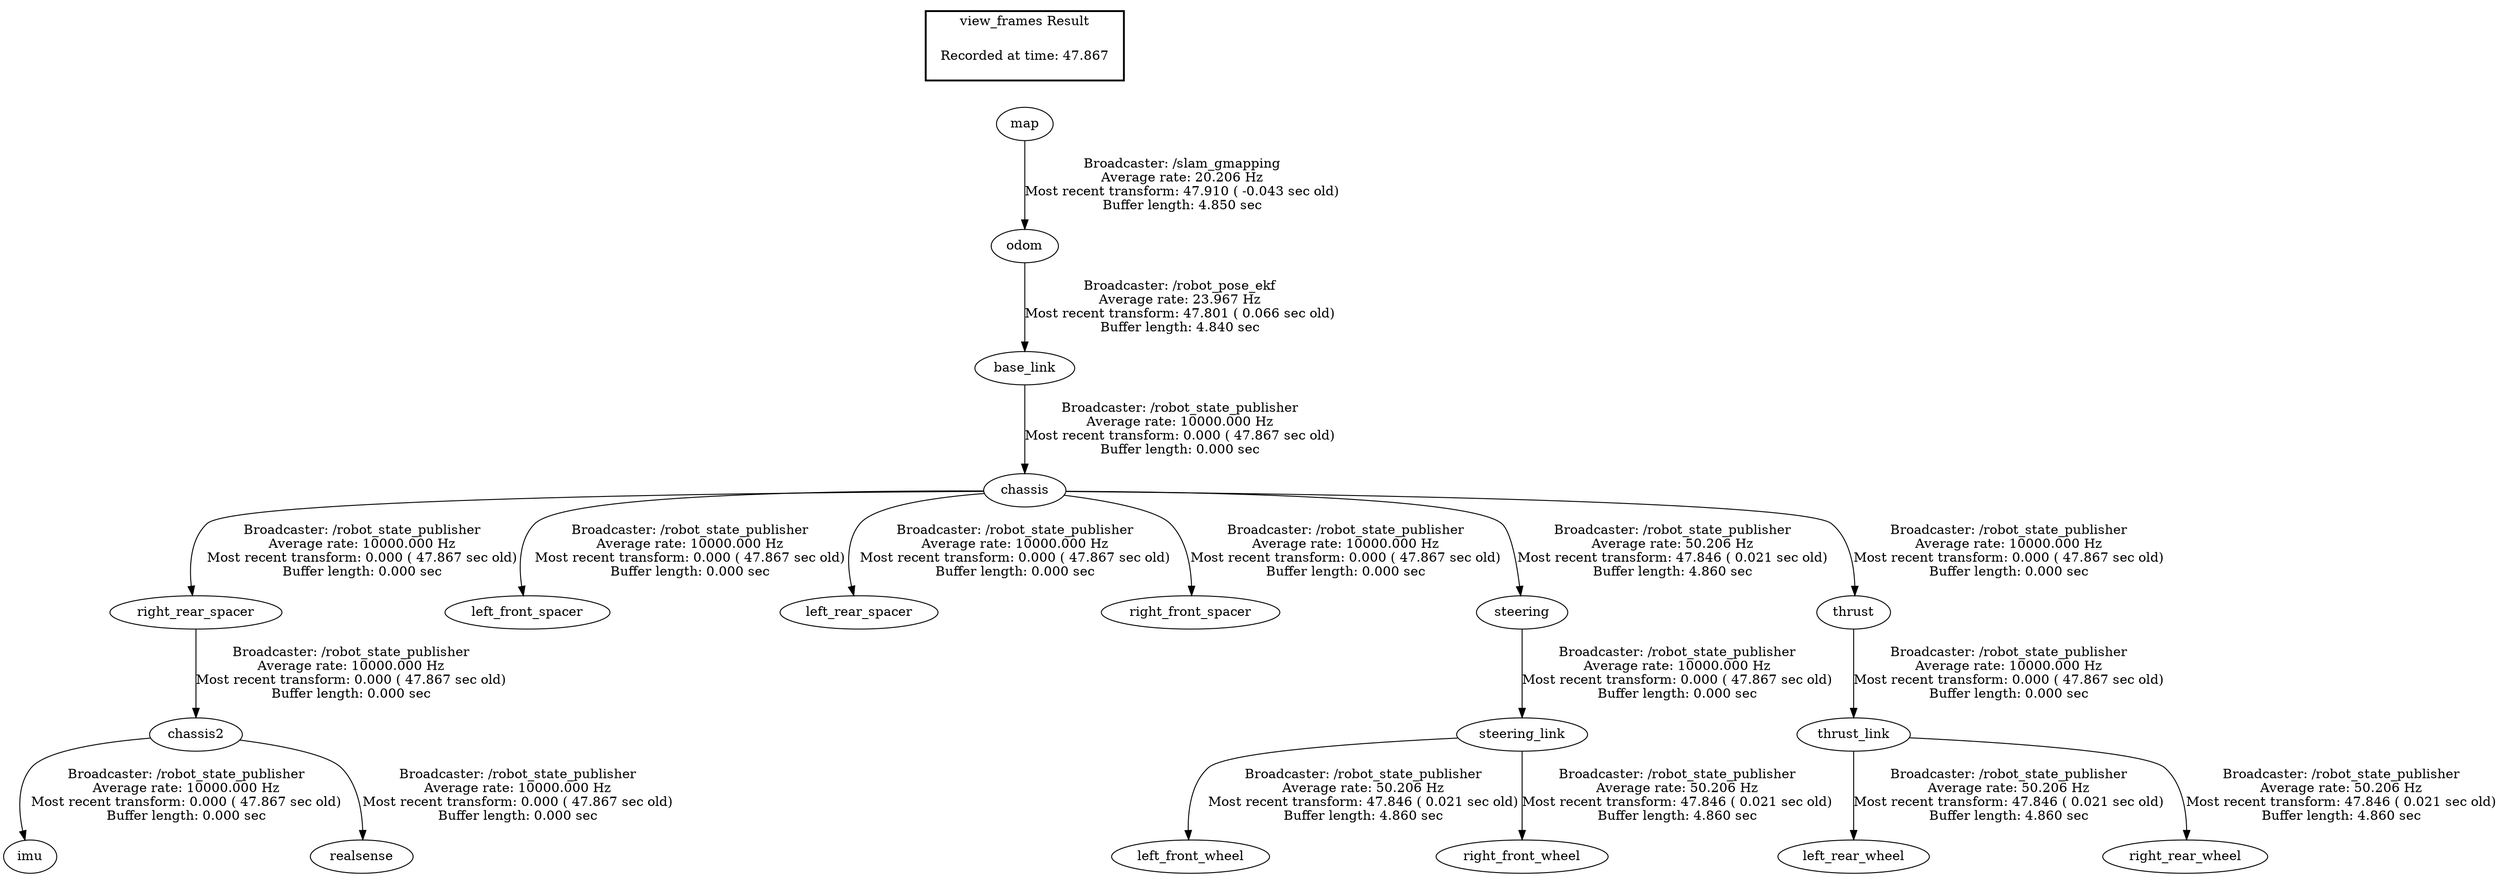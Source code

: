 digraph G {
"base_link" -> "chassis"[label="Broadcaster: /robot_state_publisher\nAverage rate: 10000.000 Hz\nMost recent transform: 0.000 ( 47.867 sec old)\nBuffer length: 0.000 sec\n"];
"odom" -> "base_link"[label="Broadcaster: /robot_pose_ekf\nAverage rate: 23.967 Hz\nMost recent transform: 47.801 ( 0.066 sec old)\nBuffer length: 4.840 sec\n"];
"chassis2" -> "imu"[label="Broadcaster: /robot_state_publisher\nAverage rate: 10000.000 Hz\nMost recent transform: 0.000 ( 47.867 sec old)\nBuffer length: 0.000 sec\n"];
"right_rear_spacer" -> "chassis2"[label="Broadcaster: /robot_state_publisher\nAverage rate: 10000.000 Hz\nMost recent transform: 0.000 ( 47.867 sec old)\nBuffer length: 0.000 sec\n"];
"chassis" -> "left_front_spacer"[label="Broadcaster: /robot_state_publisher\nAverage rate: 10000.000 Hz\nMost recent transform: 0.000 ( 47.867 sec old)\nBuffer length: 0.000 sec\n"];
"chassis" -> "left_rear_spacer"[label="Broadcaster: /robot_state_publisher\nAverage rate: 10000.000 Hz\nMost recent transform: 0.000 ( 47.867 sec old)\nBuffer length: 0.000 sec\n"];
"chassis2" -> "realsense"[label="Broadcaster: /robot_state_publisher\nAverage rate: 10000.000 Hz\nMost recent transform: 0.000 ( 47.867 sec old)\nBuffer length: 0.000 sec\n"];
"chassis" -> "right_front_spacer"[label="Broadcaster: /robot_state_publisher\nAverage rate: 10000.000 Hz\nMost recent transform: 0.000 ( 47.867 sec old)\nBuffer length: 0.000 sec\n"];
"chassis" -> "right_rear_spacer"[label="Broadcaster: /robot_state_publisher\nAverage rate: 10000.000 Hz\nMost recent transform: 0.000 ( 47.867 sec old)\nBuffer length: 0.000 sec\n"];
"steering" -> "steering_link"[label="Broadcaster: /robot_state_publisher\nAverage rate: 10000.000 Hz\nMost recent transform: 0.000 ( 47.867 sec old)\nBuffer length: 0.000 sec\n"];
"chassis" -> "steering"[label="Broadcaster: /robot_state_publisher\nAverage rate: 50.206 Hz\nMost recent transform: 47.846 ( 0.021 sec old)\nBuffer length: 4.860 sec\n"];
"chassis" -> "thrust"[label="Broadcaster: /robot_state_publisher\nAverage rate: 10000.000 Hz\nMost recent transform: 0.000 ( 47.867 sec old)\nBuffer length: 0.000 sec\n"];
"thrust" -> "thrust_link"[label="Broadcaster: /robot_state_publisher\nAverage rate: 10000.000 Hz\nMost recent transform: 0.000 ( 47.867 sec old)\nBuffer length: 0.000 sec\n"];
"steering_link" -> "left_front_wheel"[label="Broadcaster: /robot_state_publisher\nAverage rate: 50.206 Hz\nMost recent transform: 47.846 ( 0.021 sec old)\nBuffer length: 4.860 sec\n"];
"thrust_link" -> "left_rear_wheel"[label="Broadcaster: /robot_state_publisher\nAverage rate: 50.206 Hz\nMost recent transform: 47.846 ( 0.021 sec old)\nBuffer length: 4.860 sec\n"];
"steering_link" -> "right_front_wheel"[label="Broadcaster: /robot_state_publisher\nAverage rate: 50.206 Hz\nMost recent transform: 47.846 ( 0.021 sec old)\nBuffer length: 4.860 sec\n"];
"thrust_link" -> "right_rear_wheel"[label="Broadcaster: /robot_state_publisher\nAverage rate: 50.206 Hz\nMost recent transform: 47.846 ( 0.021 sec old)\nBuffer length: 4.860 sec\n"];
"map" -> "odom"[label="Broadcaster: /slam_gmapping\nAverage rate: 20.206 Hz\nMost recent transform: 47.910 ( -0.043 sec old)\nBuffer length: 4.850 sec\n"];
edge [style=invis];
 subgraph cluster_legend { style=bold; color=black; label ="view_frames Result";
"Recorded at time: 47.867"[ shape=plaintext ] ;
 }->"map";
}